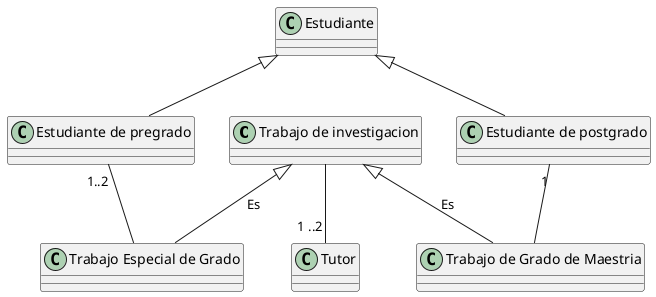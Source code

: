 @startuml TEG
"Trabajo de investigacion"  <|--  "Trabajo Especial de Grado" :Es
"Trabajo de investigacion"  <|--  "Trabajo de Grado de Maestria": Es
"Trabajo de investigacion"   -- "1 ..2" Tutor 
Estudiante<|-- "Estudiante de pregrado"
"Estudiante de pregrado" "1..2"-- "Trabajo Especial de Grado"
Estudiante<|-- "Estudiante de postgrado"
"Estudiante de postgrado""1"-- "Trabajo de Grado de Maestria"
@enduml